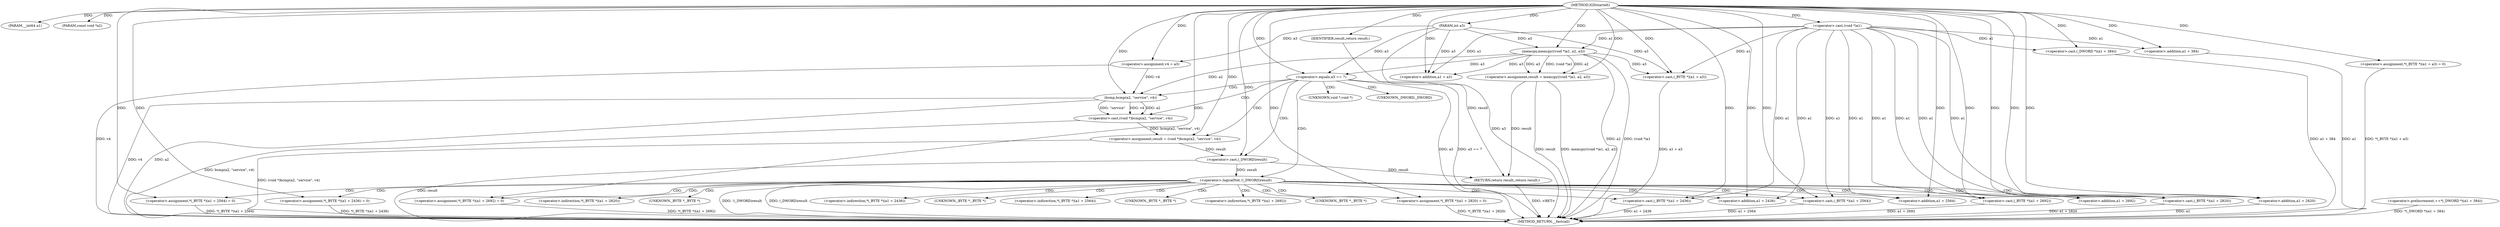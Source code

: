 digraph IGDstartelt {  
"1000103" [label = "(METHOD,IGDstartelt)" ]
"1000189" [label = "(METHOD_RETURN,__fastcall)" ]
"1000104" [label = "(PARAM,__int64 a1)" ]
"1000105" [label = "(PARAM,const void *a2)" ]
"1000106" [label = "(PARAM,int a3)" ]
"1000110" [label = "(<operator>.assignment,v4 = a3)" ]
"1000113" [label = "(<operator>.assignment,result = memcpy((void *)a1, a2, a3))" ]
"1000115" [label = "(memcpy,memcpy((void *)a1, a2, a3))" ]
"1000116" [label = "(<operator>.cast,(void *)a1)" ]
"1000121" [label = "(<operator>.assignment,*(_BYTE *)(a1 + a3) = 0)" ]
"1000123" [label = "(<operator>.cast,(_BYTE *)(a1 + a3))" ]
"1000125" [label = "(<operator>.addition,a1 + a3)" ]
"1000129" [label = "(<operator>.preIncrement,++*(_DWORD *)(a1 + 384))" ]
"1000131" [label = "(<operator>.cast,(_DWORD *)(a1 + 384))" ]
"1000133" [label = "(<operator>.addition,a1 + 384)" ]
"1000137" [label = "(<operator>.equals,a3 == 7)" ]
"1000141" [label = "(<operator>.assignment,result = (void *)bcmp(a2, \"service\", v4))" ]
"1000143" [label = "(<operator>.cast,(void *)bcmp(a2, \"service\", v4))" ]
"1000145" [label = "(bcmp,bcmp(a2, \"service\", v4))" ]
"1000150" [label = "(<operator>.logicalNot,!(_DWORD)result)" ]
"1000151" [label = "(<operator>.cast,(_DWORD)result)" ]
"1000155" [label = "(<operator>.assignment,*(_BYTE *)(a1 + 2436) = 0)" ]
"1000157" [label = "(<operator>.cast,(_BYTE *)(a1 + 2436))" ]
"1000159" [label = "(<operator>.addition,a1 + 2436)" ]
"1000163" [label = "(<operator>.assignment,*(_BYTE *)(a1 + 2564) = 0)" ]
"1000165" [label = "(<operator>.cast,(_BYTE *)(a1 + 2564))" ]
"1000167" [label = "(<operator>.addition,a1 + 2564)" ]
"1000171" [label = "(<operator>.assignment,*(_BYTE *)(a1 + 2692) = 0)" ]
"1000173" [label = "(<operator>.cast,(_BYTE *)(a1 + 2692))" ]
"1000175" [label = "(<operator>.addition,a1 + 2692)" ]
"1000179" [label = "(<operator>.assignment,*(_BYTE *)(a1 + 2820) = 0)" ]
"1000181" [label = "(<operator>.cast,(_BYTE *)(a1 + 2820))" ]
"1000183" [label = "(<operator>.addition,a1 + 2820)" ]
"1000187" [label = "(RETURN,return result;,return result;)" ]
"1000188" [label = "(IDENTIFIER,result,return result;)" ]
"1000144" [label = "(UNKNOWN,void *,void *)" ]
"1000152" [label = "(UNKNOWN,_DWORD,_DWORD)" ]
"1000156" [label = "(<operator>.indirection,*(_BYTE *)(a1 + 2436))" ]
"1000158" [label = "(UNKNOWN,_BYTE *,_BYTE *)" ]
"1000164" [label = "(<operator>.indirection,*(_BYTE *)(a1 + 2564))" ]
"1000166" [label = "(UNKNOWN,_BYTE *,_BYTE *)" ]
"1000172" [label = "(<operator>.indirection,*(_BYTE *)(a1 + 2692))" ]
"1000174" [label = "(UNKNOWN,_BYTE *,_BYTE *)" ]
"1000180" [label = "(<operator>.indirection,*(_BYTE *)(a1 + 2820))" ]
"1000182" [label = "(UNKNOWN,_BYTE *,_BYTE *)" ]
  "1000187" -> "1000189"  [ label = "DDG: <RET>"] 
  "1000141" -> "1000189"  [ label = "DDG: (void *)bcmp(a2, \"service\", v4)"] 
  "1000115" -> "1000189"  [ label = "DDG: a2"] 
  "1000137" -> "1000189"  [ label = "DDG: a3"] 
  "1000157" -> "1000189"  [ label = "DDG: a1 + 2436"] 
  "1000155" -> "1000189"  [ label = "DDG: *(_BYTE *)(a1 + 2436)"] 
  "1000113" -> "1000189"  [ label = "DDG: result"] 
  "1000143" -> "1000189"  [ label = "DDG: bcmp(a2, \"service\", v4)"] 
  "1000110" -> "1000189"  [ label = "DDG: v4"] 
  "1000163" -> "1000189"  [ label = "DDG: *(_BYTE *)(a1 + 2564)"] 
  "1000165" -> "1000189"  [ label = "DDG: a1 + 2564"] 
  "1000121" -> "1000189"  [ label = "DDG: *(_BYTE *)(a1 + a3)"] 
  "1000183" -> "1000189"  [ label = "DDG: a1"] 
  "1000129" -> "1000189"  [ label = "DDG: *(_DWORD *)(a1 + 384)"] 
  "1000137" -> "1000189"  [ label = "DDG: a3 == 7"] 
  "1000133" -> "1000189"  [ label = "DDG: a1"] 
  "1000151" -> "1000189"  [ label = "DDG: result"] 
  "1000181" -> "1000189"  [ label = "DDG: a1 + 2820"] 
  "1000131" -> "1000189"  [ label = "DDG: a1 + 384"] 
  "1000150" -> "1000189"  [ label = "DDG: !(_DWORD)result"] 
  "1000179" -> "1000189"  [ label = "DDG: *(_BYTE *)(a1 + 2820)"] 
  "1000145" -> "1000189"  [ label = "DDG: v4"] 
  "1000115" -> "1000189"  [ label = "DDG: (void *)a1"] 
  "1000113" -> "1000189"  [ label = "DDG: memcpy((void *)a1, a2, a3)"] 
  "1000123" -> "1000189"  [ label = "DDG: a1 + a3"] 
  "1000173" -> "1000189"  [ label = "DDG: a1 + 2692"] 
  "1000171" -> "1000189"  [ label = "DDG: *(_BYTE *)(a1 + 2692)"] 
  "1000145" -> "1000189"  [ label = "DDG: a2"] 
  "1000150" -> "1000189"  [ label = "DDG: (_DWORD)result"] 
  "1000106" -> "1000189"  [ label = "DDG: a3"] 
  "1000103" -> "1000104"  [ label = "DDG: "] 
  "1000103" -> "1000105"  [ label = "DDG: "] 
  "1000103" -> "1000106"  [ label = "DDG: "] 
  "1000106" -> "1000110"  [ label = "DDG: a3"] 
  "1000103" -> "1000110"  [ label = "DDG: "] 
  "1000115" -> "1000113"  [ label = "DDG: (void *)a1"] 
  "1000115" -> "1000113"  [ label = "DDG: a2"] 
  "1000115" -> "1000113"  [ label = "DDG: a3"] 
  "1000103" -> "1000113"  [ label = "DDG: "] 
  "1000116" -> "1000115"  [ label = "DDG: a1"] 
  "1000103" -> "1000116"  [ label = "DDG: "] 
  "1000103" -> "1000115"  [ label = "DDG: "] 
  "1000106" -> "1000115"  [ label = "DDG: a3"] 
  "1000103" -> "1000121"  [ label = "DDG: "] 
  "1000116" -> "1000123"  [ label = "DDG: a1"] 
  "1000103" -> "1000123"  [ label = "DDG: "] 
  "1000115" -> "1000123"  [ label = "DDG: a3"] 
  "1000106" -> "1000123"  [ label = "DDG: a3"] 
  "1000116" -> "1000125"  [ label = "DDG: a1"] 
  "1000103" -> "1000125"  [ label = "DDG: "] 
  "1000115" -> "1000125"  [ label = "DDG: a3"] 
  "1000106" -> "1000125"  [ label = "DDG: a3"] 
  "1000103" -> "1000131"  [ label = "DDG: "] 
  "1000116" -> "1000131"  [ label = "DDG: a1"] 
  "1000103" -> "1000133"  [ label = "DDG: "] 
  "1000116" -> "1000133"  [ label = "DDG: a1"] 
  "1000106" -> "1000137"  [ label = "DDG: a3"] 
  "1000103" -> "1000137"  [ label = "DDG: "] 
  "1000115" -> "1000137"  [ label = "DDG: a3"] 
  "1000143" -> "1000141"  [ label = "DDG: bcmp(a2, \"service\", v4)"] 
  "1000103" -> "1000141"  [ label = "DDG: "] 
  "1000145" -> "1000143"  [ label = "DDG: a2"] 
  "1000145" -> "1000143"  [ label = "DDG: \"service\""] 
  "1000145" -> "1000143"  [ label = "DDG: v4"] 
  "1000115" -> "1000145"  [ label = "DDG: a2"] 
  "1000103" -> "1000145"  [ label = "DDG: "] 
  "1000110" -> "1000145"  [ label = "DDG: v4"] 
  "1000151" -> "1000150"  [ label = "DDG: result"] 
  "1000141" -> "1000151"  [ label = "DDG: result"] 
  "1000103" -> "1000151"  [ label = "DDG: "] 
  "1000103" -> "1000155"  [ label = "DDG: "] 
  "1000103" -> "1000157"  [ label = "DDG: "] 
  "1000116" -> "1000157"  [ label = "DDG: a1"] 
  "1000103" -> "1000159"  [ label = "DDG: "] 
  "1000116" -> "1000159"  [ label = "DDG: a1"] 
  "1000103" -> "1000163"  [ label = "DDG: "] 
  "1000103" -> "1000165"  [ label = "DDG: "] 
  "1000116" -> "1000165"  [ label = "DDG: a1"] 
  "1000103" -> "1000167"  [ label = "DDG: "] 
  "1000116" -> "1000167"  [ label = "DDG: a1"] 
  "1000103" -> "1000171"  [ label = "DDG: "] 
  "1000103" -> "1000173"  [ label = "DDG: "] 
  "1000116" -> "1000173"  [ label = "DDG: a1"] 
  "1000103" -> "1000175"  [ label = "DDG: "] 
  "1000116" -> "1000175"  [ label = "DDG: a1"] 
  "1000103" -> "1000179"  [ label = "DDG: "] 
  "1000103" -> "1000181"  [ label = "DDG: "] 
  "1000116" -> "1000181"  [ label = "DDG: a1"] 
  "1000103" -> "1000183"  [ label = "DDG: "] 
  "1000116" -> "1000183"  [ label = "DDG: a1"] 
  "1000188" -> "1000187"  [ label = "DDG: result"] 
  "1000151" -> "1000187"  [ label = "DDG: result"] 
  "1000113" -> "1000187"  [ label = "DDG: result"] 
  "1000103" -> "1000188"  [ label = "DDG: "] 
  "1000137" -> "1000144"  [ label = "CDG: "] 
  "1000137" -> "1000143"  [ label = "CDG: "] 
  "1000137" -> "1000141"  [ label = "CDG: "] 
  "1000137" -> "1000152"  [ label = "CDG: "] 
  "1000137" -> "1000151"  [ label = "CDG: "] 
  "1000137" -> "1000150"  [ label = "CDG: "] 
  "1000137" -> "1000145"  [ label = "CDG: "] 
  "1000150" -> "1000175"  [ label = "CDG: "] 
  "1000150" -> "1000174"  [ label = "CDG: "] 
  "1000150" -> "1000173"  [ label = "CDG: "] 
  "1000150" -> "1000172"  [ label = "CDG: "] 
  "1000150" -> "1000171"  [ label = "CDG: "] 
  "1000150" -> "1000167"  [ label = "CDG: "] 
  "1000150" -> "1000166"  [ label = "CDG: "] 
  "1000150" -> "1000165"  [ label = "CDG: "] 
  "1000150" -> "1000164"  [ label = "CDG: "] 
  "1000150" -> "1000163"  [ label = "CDG: "] 
  "1000150" -> "1000183"  [ label = "CDG: "] 
  "1000150" -> "1000182"  [ label = "CDG: "] 
  "1000150" -> "1000181"  [ label = "CDG: "] 
  "1000150" -> "1000180"  [ label = "CDG: "] 
  "1000150" -> "1000179"  [ label = "CDG: "] 
  "1000150" -> "1000159"  [ label = "CDG: "] 
  "1000150" -> "1000158"  [ label = "CDG: "] 
  "1000150" -> "1000157"  [ label = "CDG: "] 
  "1000150" -> "1000156"  [ label = "CDG: "] 
  "1000150" -> "1000155"  [ label = "CDG: "] 
}
